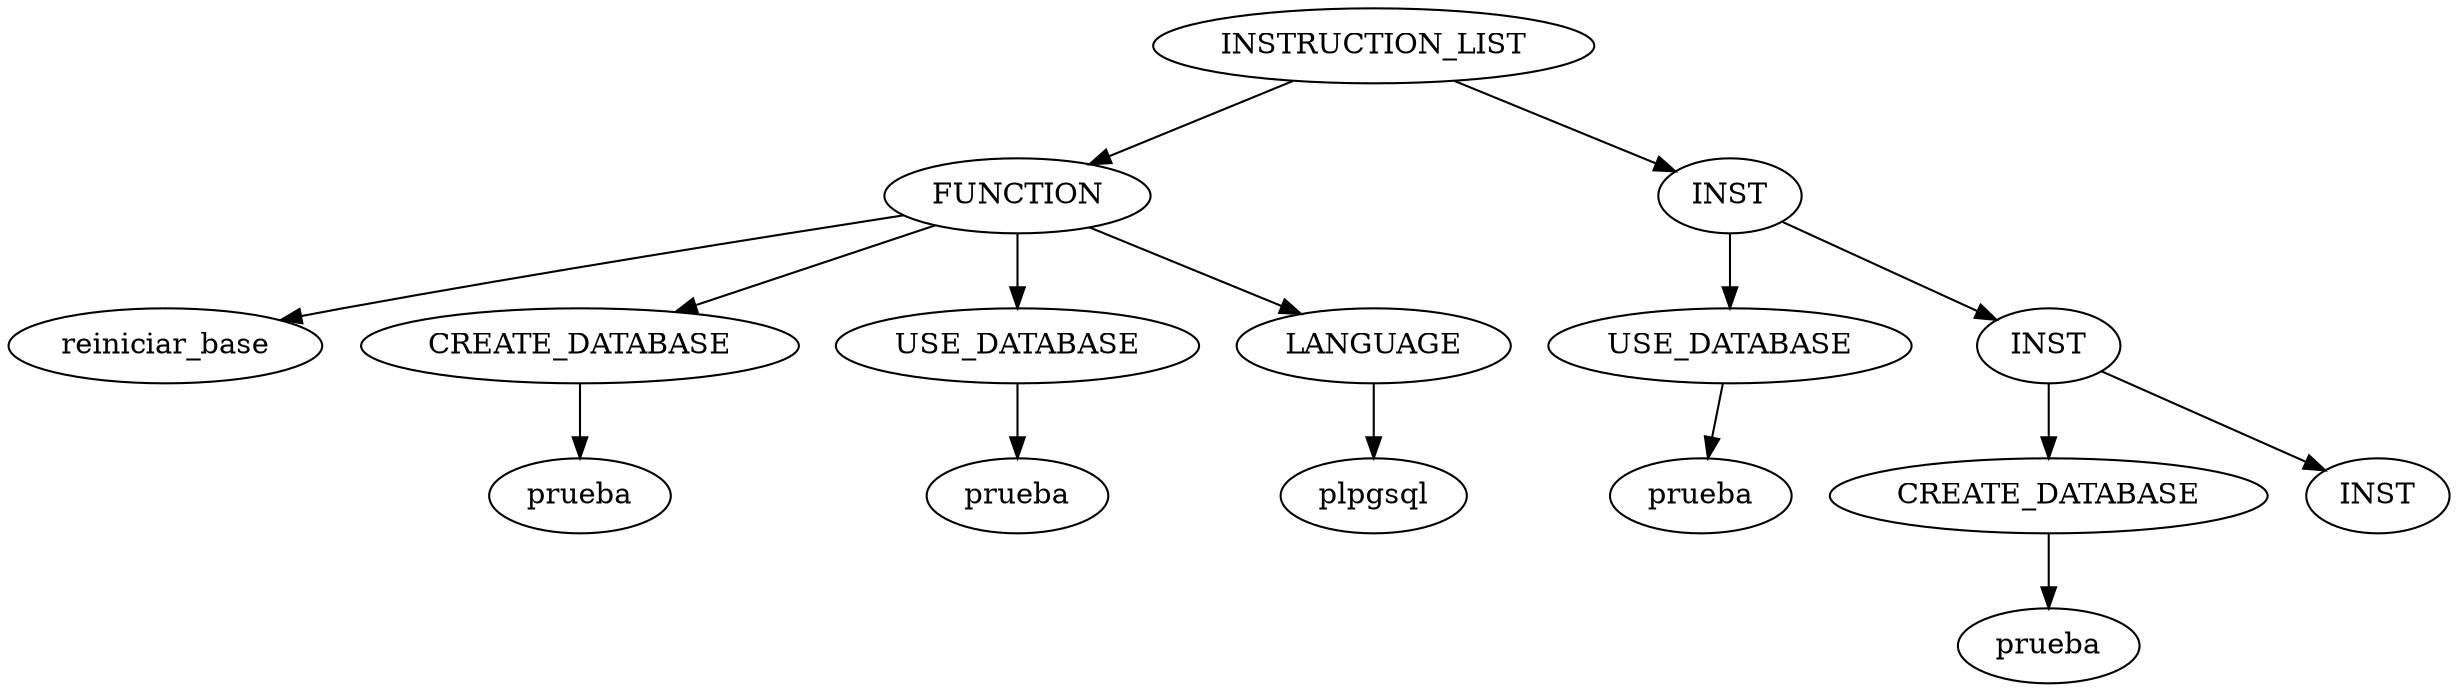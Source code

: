 // AST
digraph {
	16 [label=INSTRUCTION_LIST]
	17 [label=FUNCTION]
	18 [label=reiniciar_base]
	19 [label=CREATE_DATABASE]
	20 [label=prueba]
	21 [label=USE_DATABASE]
	22 [label=prueba]
	23 [label=LANGUAGE]
	24 [label=plpgsql]
	25 [label=INST]
	26 [label=USE_DATABASE]
	27 [label=prueba]
	28 [label=INST]
	29 [label=CREATE_DATABASE]
	30 [label=prueba]
	31 [label=INST]
	16 -> 17
	17 -> 18
	17 -> 19
	19 -> 20
	17 -> 21
	21 -> 22
	17 -> 23
	23 -> 24
	16 -> 25
	25 -> 26
	26 -> 27
	25 -> 28
	28 -> 29
	29 -> 30
	28 -> 31
}
